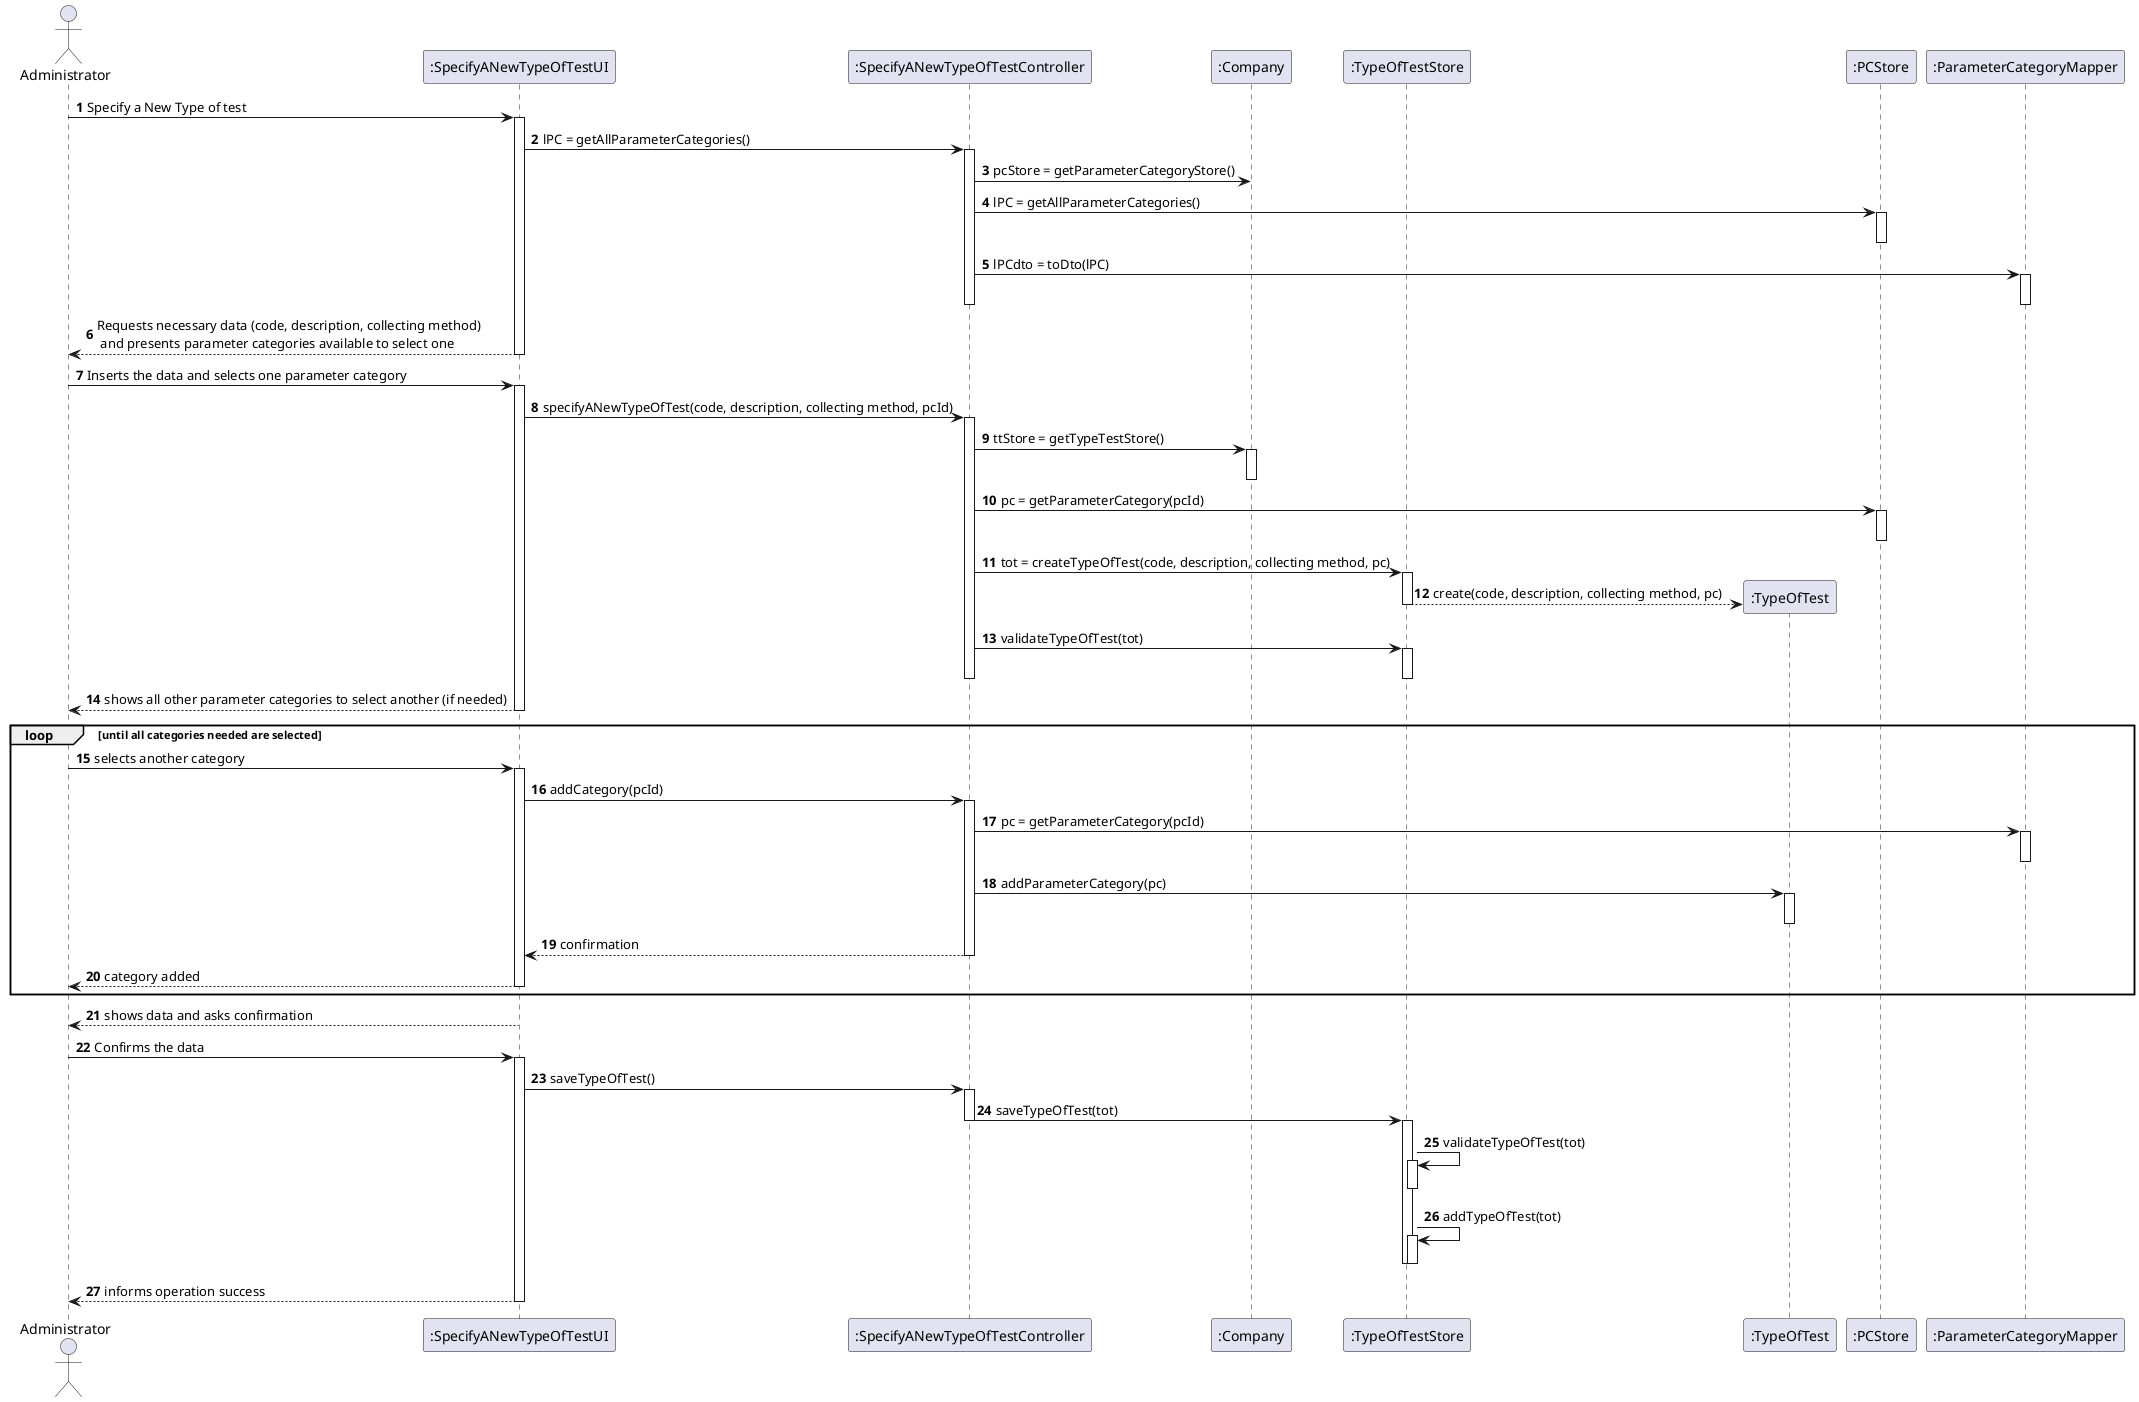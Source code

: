 @startuml
'https://plantuml.com/sequence-diagram

autonumber
actor "Administrator" as ADMIN

participant ":SpecifyANewTypeOfTestUI" as UI
participant ":SpecifyANewTypeOfTestController" as CTRL
participant ":Company" as COMP
participant ":TypeOfTestStore" as TOTS
participant ":TypeOfTest" as TOT
participant ":PCStore" as PCS
participant ":ParameterCategoryMapper" as PCM

ADMIN -> UI : Specify a New Type of test
activate UI
    UI -> CTRL : lPC = getAllParameterCategories()
    activate CTRL
        CTRL -> COMP : pcStore = getParameterCategoryStore()
        CTRL -> PCS : lPC = getAllParameterCategories()
        activate PCS
        deactivate PCS
        CTRL -> PCM : lPCdto = toDto(lPC)
        activate PCM
        deactivate PCM
    deactivate CTRL
    UI --> ADMIN : Requests necessary data (code, description, collecting method)\n and presents parameter categories available to select one
deactivate UI
ADMIN -> UI : Inserts the data and selects one parameter category
activate UI
    UI -> CTRL : specifyANewTypeOfTest(code, description, collecting method, pcId)
    activate CTRL
        CTRL -> COMP : ttStore = getTypeTestStore()
        activate COMP
        deactivate COMP
        CTRL -> PCS : pc = getParameterCategory(pcId)
        activate PCS
        deactivate PCS
        CTRL -> TOTS : tot = createTypeOfTest(code, description, collecting method, pc)
                activate TOTS
                    TOTS --> TOT** : create(code, description, collecting method, pc)
                deactivate TOTS
                CTRL -> TOTS : validateTypeOfTest(tot)
                activate TOTS
                deactivate TOTS
    deactivate CTRL
    UI --> ADMIN : shows all other parameter categories to select another (if needed)
deactivate UI
loop until all categories needed are selected
    ADMIN -> UI : selects another category
    activate UI
        UI -> CTRL : addCategory(pcId)
        activate CTRL
        CTRL -> PCM : pc = getParameterCategory(pcId)
        activate PCM
        deactivate PCM
        CTRL -> TOT : addParameterCategory(pc)
        activate TOT
        deactivate TOT
        CTRL --> UI : confirmation
        deactivate CTRL
        UI --> ADMIN : category added
    deactivate UI
end loop
UI --> ADMIN : shows data and asks confirmation
ADMIN -> UI : Confirms the data
activate UI
    UI -> CTRL : saveTypeOfTest()
    activate CTRL
        CTRL -> TOTS : saveTypeOfTest(tot)
    deactivate CTRL
activate TOTS
            TOTS -> TOTS : validateTypeOfTest(tot)
            activate TOTS
            deactivate TOTS
            TOTS -> TOTS : addTypeOfTest(tot)
            activate TOTS
            deactivate TOTS
        deactivate TOTS
    deactivate CTRL
    UI --> ADMIN : informs operation success
deactivate UI


@enduml